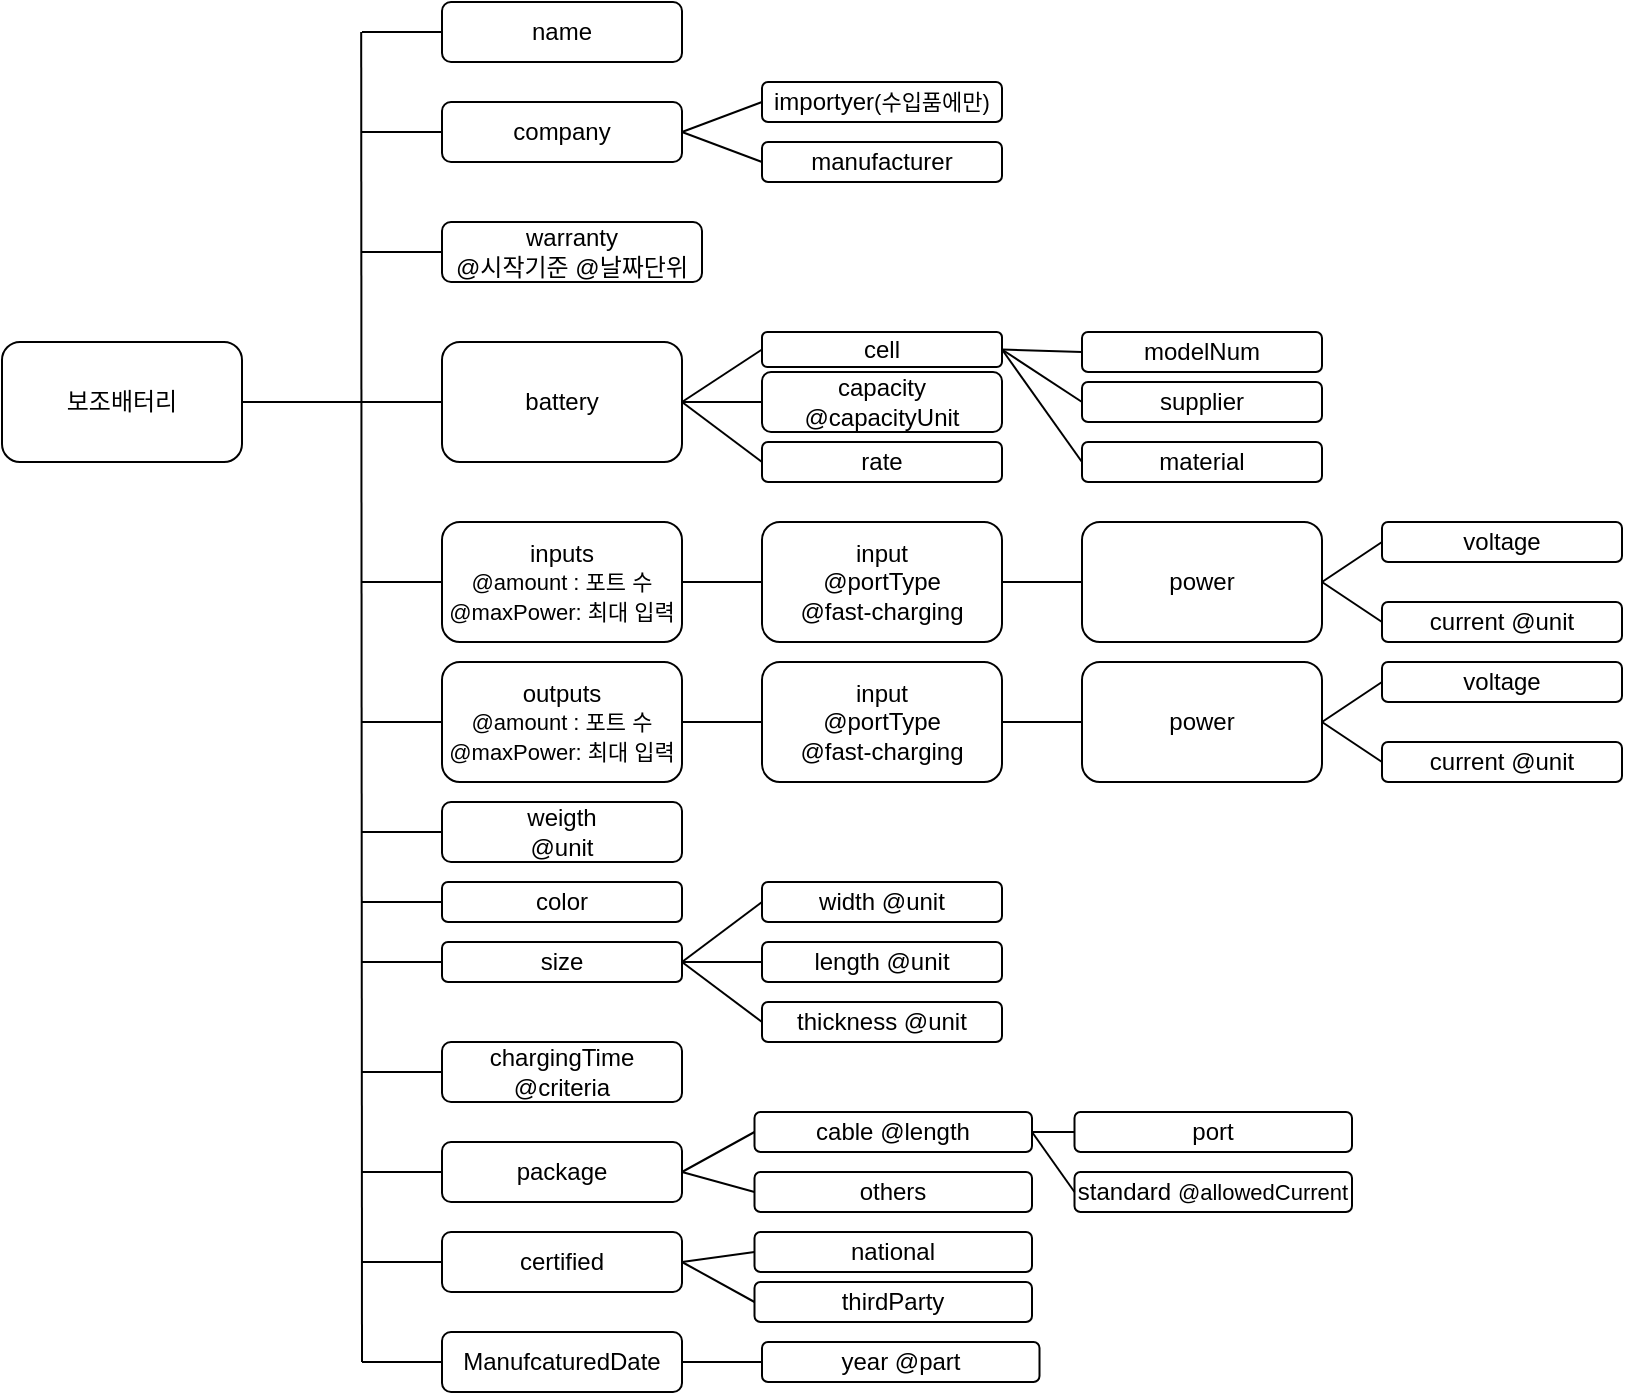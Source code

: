 <mxfile version="13.6.5">
    <diagram id="DZ3pnkFK0wD9aLxs2Ytn" name="페이지-1">
        <mxGraphModel dx="675" dy="568" grid="1" gridSize="10" guides="1" tooltips="1" connect="1" arrows="1" fold="1" page="1" pageScale="1" pageWidth="1169" pageHeight="827" math="0" shadow="0">
            <root>
                <mxCell id="0"/>
                <mxCell id="1" parent="0"/>
                <mxCell id="2" value="보조배터리" style="whiteSpace=wrap;html=1;rounded=1;" parent="1" vertex="1">
                    <mxGeometry x="60" y="300" width="120" height="60" as="geometry"/>
                </mxCell>
                <mxCell id="3" value="" style="endArrow=none;html=1;exitX=1;exitY=0.5;exitDx=0;exitDy=0;" parent="1" source="2" edge="1">
                    <mxGeometry width="50" height="50" relative="1" as="geometry">
                        <mxPoint x="250" y="350" as="sourcePoint"/>
                        <mxPoint x="240" y="330" as="targetPoint"/>
                    </mxGeometry>
                </mxCell>
                <mxCell id="5" value="" style="endArrow=none;html=1;" parent="1" edge="1">
                    <mxGeometry width="50" height="50" relative="1" as="geometry">
                        <mxPoint x="240" y="810" as="sourcePoint"/>
                        <mxPoint x="239.6" y="145" as="targetPoint"/>
                    </mxGeometry>
                </mxCell>
                <mxCell id="12" value="" style="endArrow=none;html=1;exitX=1;exitY=0.5;exitDx=0;exitDy=0;entryX=0;entryY=0.5;entryDx=0;entryDy=0;" parent="1" source="9" target="80" edge="1">
                    <mxGeometry width="50" height="50" relative="1" as="geometry">
                        <mxPoint x="520" y="280" as="sourcePoint"/>
                        <mxPoint x="430" y="195" as="targetPoint"/>
                    </mxGeometry>
                </mxCell>
                <mxCell id="23" value="cell" style="whiteSpace=wrap;html=1;rounded=1;" parent="1" vertex="1">
                    <mxGeometry x="440" y="295" width="120" height="17.5" as="geometry"/>
                </mxCell>
                <mxCell id="24" value="capacity @capacityUnit" style="whiteSpace=wrap;html=1;rounded=1;" parent="1" vertex="1">
                    <mxGeometry x="440" y="315" width="120" height="30" as="geometry"/>
                </mxCell>
                <mxCell id="25" value="material" style="whiteSpace=wrap;html=1;rounded=1;" parent="1" vertex="1">
                    <mxGeometry x="600" y="350" width="120" height="20" as="geometry"/>
                </mxCell>
                <mxCell id="26" value="supplier" style="whiteSpace=wrap;html=1;rounded=1;" parent="1" vertex="1">
                    <mxGeometry x="600" y="320" width="120" height="20" as="geometry"/>
                </mxCell>
                <mxCell id="27" value="modelNum" style="whiteSpace=wrap;html=1;rounded=1;" parent="1" vertex="1">
                    <mxGeometry x="600" y="295" width="120" height="20" as="geometry"/>
                </mxCell>
                <mxCell id="28" value="rate" style="whiteSpace=wrap;html=1;rounded=1;" parent="1" vertex="1">
                    <mxGeometry x="440" y="350" width="120" height="20" as="geometry"/>
                </mxCell>
                <mxCell id="43" value="power" style="whiteSpace=wrap;html=1;rounded=1;" parent="1" vertex="1">
                    <mxGeometry x="600" y="390" width="120" height="60" as="geometry"/>
                </mxCell>
                <mxCell id="47" value="" style="endArrow=none;html=1;exitX=1;exitY=0.5;exitDx=0;exitDy=0;entryX=0;entryY=0.5;entryDx=0;entryDy=0;" parent="1" source="23" target="26" edge="1">
                    <mxGeometry width="50" height="50" relative="1" as="geometry">
                        <mxPoint x="680" y="270" as="sourcePoint"/>
                        <mxPoint x="590" y="320" as="targetPoint"/>
                    </mxGeometry>
                </mxCell>
                <mxCell id="48" value="" style="endArrow=none;html=1;entryX=0;entryY=0.5;entryDx=0;entryDy=0;exitX=1;exitY=0.5;exitDx=0;exitDy=0;" parent="1" source="23" target="27" edge="1">
                    <mxGeometry width="50" height="50" relative="1" as="geometry">
                        <mxPoint x="560" y="330" as="sourcePoint"/>
                        <mxPoint x="727.96" y="267.98" as="targetPoint"/>
                    </mxGeometry>
                </mxCell>
                <mxCell id="49" value="" style="endArrow=none;html=1;entryX=0;entryY=0.5;entryDx=0;entryDy=0;" parent="1" target="28" edge="1">
                    <mxGeometry width="50" height="50" relative="1" as="geometry">
                        <mxPoint x="400" y="330" as="sourcePoint"/>
                        <mxPoint x="530" y="390" as="targetPoint"/>
                    </mxGeometry>
                </mxCell>
                <mxCell id="50" value="" style="endArrow=none;html=1;entryX=1;entryY=0.5;entryDx=0;entryDy=0;exitX=0;exitY=0.5;exitDx=0;exitDy=0;" parent="1" source="25" target="23" edge="1">
                    <mxGeometry width="50" height="50" relative="1" as="geometry">
                        <mxPoint x="680" y="370" as="sourcePoint"/>
                        <mxPoint x="730" y="320" as="targetPoint"/>
                    </mxGeometry>
                </mxCell>
                <mxCell id="51" value="" style="endArrow=none;html=1;entryX=0;entryY=0.5;entryDx=0;entryDy=0;" parent="1" target="24" edge="1">
                    <mxGeometry width="50" height="50" relative="1" as="geometry">
                        <mxPoint x="400" y="330" as="sourcePoint"/>
                        <mxPoint x="450" y="330" as="targetPoint"/>
                    </mxGeometry>
                </mxCell>
                <mxCell id="52" value="" style="endArrow=none;html=1;exitX=1;exitY=0.5;exitDx=0;exitDy=0;entryX=0;entryY=0.5;entryDx=0;entryDy=0;" parent="1" source="39" target="138" edge="1">
                    <mxGeometry width="50" height="50" relative="1" as="geometry">
                        <mxPoint x="440" y="530" as="sourcePoint"/>
                        <mxPoint x="460" y="420" as="targetPoint"/>
                    </mxGeometry>
                </mxCell>
                <mxCell id="53" value="voltage" style="whiteSpace=wrap;html=1;rounded=1;" parent="1" vertex="1">
                    <mxGeometry x="750" y="390" width="120" height="20" as="geometry"/>
                </mxCell>
                <mxCell id="54" value="current @unit" style="whiteSpace=wrap;html=1;rounded=1;" parent="1" vertex="1">
                    <mxGeometry x="750" y="430" width="120" height="20" as="geometry"/>
                </mxCell>
                <mxCell id="56" value="" style="endArrow=none;html=1;exitX=1;exitY=0.5;exitDx=0;exitDy=0;entryX=0;entryY=0.5;entryDx=0;entryDy=0;" parent="1" source="43" target="53" edge="1">
                    <mxGeometry width="50" height="50" relative="1" as="geometry">
                        <mxPoint x="420" y="460" as="sourcePoint"/>
                        <mxPoint x="470" y="410" as="targetPoint"/>
                    </mxGeometry>
                </mxCell>
                <mxCell id="57" value="" style="endArrow=none;html=1;exitX=1;exitY=0.5;exitDx=0;exitDy=0;entryX=0;entryY=0.5;entryDx=0;entryDy=0;" parent="1" source="43" target="54" edge="1">
                    <mxGeometry width="50" height="50" relative="1" as="geometry">
                        <mxPoint x="540" y="520" as="sourcePoint"/>
                        <mxPoint x="590" y="540" as="targetPoint"/>
                    </mxGeometry>
                </mxCell>
                <mxCell id="69" value="" style="endArrow=none;html=1;exitX=1;exitY=0.5;exitDx=0;exitDy=0;entryX=0;entryY=0.5;entryDx=0;entryDy=0;" parent="1" source="33" target="66" edge="1">
                    <mxGeometry width="50" height="50" relative="1" as="geometry">
                        <mxPoint x="420" y="760" as="sourcePoint"/>
                        <mxPoint x="470" y="710" as="targetPoint"/>
                    </mxGeometry>
                </mxCell>
                <mxCell id="70" value="" style="endArrow=none;html=1;exitX=1;exitY=0.5;exitDx=0;exitDy=0;entryX=0;entryY=0.5;entryDx=0;entryDy=0;" parent="1" source="33" target="67" edge="1">
                    <mxGeometry width="50" height="50" relative="1" as="geometry">
                        <mxPoint x="400" y="710" as="sourcePoint"/>
                        <mxPoint x="430" y="710" as="targetPoint"/>
                    </mxGeometry>
                </mxCell>
                <mxCell id="72" value="" style="endArrow=none;html=1;entryX=0;entryY=0.5;entryDx=0;entryDy=0;exitX=1;exitY=0.5;exitDx=0;exitDy=0;" parent="1" source="33" target="68" edge="1">
                    <mxGeometry width="50" height="50" relative="1" as="geometry">
                        <mxPoint x="410" y="680" as="sourcePoint"/>
                        <mxPoint x="470" y="710" as="targetPoint"/>
                    </mxGeometry>
                </mxCell>
                <mxCell id="73" value="" style="endArrow=none;html=1;exitX=1;exitY=0.5;exitDx=0;exitDy=0;entryX=0;entryY=0.5;entryDx=0;entryDy=0;" parent="1" source="17" target="23" edge="1">
                    <mxGeometry width="50" height="50" relative="1" as="geometry">
                        <mxPoint x="420" y="280" as="sourcePoint"/>
                        <mxPoint x="470" y="230" as="targetPoint"/>
                    </mxGeometry>
                </mxCell>
                <mxCell id="80" value="importyer&lt;font style=&quot;font-size: 11px&quot;&gt;(수입품에만)&lt;/font&gt;" style="whiteSpace=wrap;html=1;rounded=1;" parent="1" vertex="1">
                    <mxGeometry x="440" y="170" width="120" height="20" as="geometry"/>
                </mxCell>
                <mxCell id="81" value="manufacturer" style="whiteSpace=wrap;html=1;rounded=1;" parent="1" vertex="1">
                    <mxGeometry x="440" y="200" width="120" height="20" as="geometry"/>
                </mxCell>
                <mxCell id="83" value="" style="endArrow=none;html=1;entryX=1;entryY=0.5;entryDx=0;entryDy=0;exitX=0;exitY=0.5;exitDx=0;exitDy=0;" parent="1" source="81" target="9" edge="1">
                    <mxGeometry width="50" height="50" relative="1" as="geometry">
                        <mxPoint x="460" y="240" as="sourcePoint"/>
                        <mxPoint x="290" y="205" as="targetPoint"/>
                    </mxGeometry>
                </mxCell>
                <mxCell id="87" value="" style="group" parent="1" vertex="1" connectable="0">
                    <mxGeometry x="240" y="530" width="160" height="30" as="geometry"/>
                </mxCell>
                <mxCell id="77" value="weigth&lt;br&gt;@unit" style="whiteSpace=wrap;html=1;rounded=1;" parent="87" vertex="1">
                    <mxGeometry x="40" width="120" height="30" as="geometry"/>
                </mxCell>
                <mxCell id="78" value="" style="endArrow=none;html=1;entryX=0;entryY=0.5;entryDx=0;entryDy=0;" parent="87" target="77" edge="1">
                    <mxGeometry width="50" height="50" relative="1" as="geometry">
                        <mxPoint y="15" as="sourcePoint"/>
                        <mxPoint x="-30" y="-60" as="targetPoint"/>
                    </mxGeometry>
                </mxCell>
                <mxCell id="90" value="" style="group" parent="1" vertex="1" connectable="0">
                    <mxGeometry x="240" y="570" width="160" height="20" as="geometry"/>
                </mxCell>
                <mxCell id="85" value="color" style="whiteSpace=wrap;html=1;rounded=1;" parent="90" vertex="1">
                    <mxGeometry x="40" width="120" height="20" as="geometry"/>
                </mxCell>
                <mxCell id="86" value="" style="endArrow=none;html=1;entryX=0;entryY=0.5;entryDx=0;entryDy=0;" parent="90" target="85" edge="1">
                    <mxGeometry width="50" height="50" relative="1" as="geometry">
                        <mxPoint y="10" as="sourcePoint"/>
                        <mxPoint x="230" y="-260" as="targetPoint"/>
                    </mxGeometry>
                </mxCell>
                <mxCell id="93" value="" style="group" parent="1" vertex="1" connectable="0">
                    <mxGeometry x="240" y="390" width="160" height="60" as="geometry"/>
                </mxCell>
                <mxCell id="38" value="" style="endArrow=none;html=1;entryX=0;entryY=0.5;entryDx=0;entryDy=0;" parent="93" target="39" edge="1">
                    <mxGeometry width="50" height="50" relative="1" as="geometry">
                        <mxPoint y="30" as="sourcePoint"/>
                        <mxPoint x="40" y="210" as="targetPoint"/>
                    </mxGeometry>
                </mxCell>
                <mxCell id="39" value="&lt;font&gt;&lt;font style=&quot;font-size: 12px&quot;&gt;inputs&lt;/font&gt;&lt;br&gt;&lt;span style=&quot;font-size: 11px&quot;&gt;@amount : 포트 수&lt;/span&gt;&lt;br&gt;&lt;span style=&quot;font-size: 11px&quot;&gt;@maxPower: 최대 입력&lt;/span&gt;&lt;/font&gt;" style="whiteSpace=wrap;html=1;rounded=1;" parent="93" vertex="1">
                    <mxGeometry x="40" width="120" height="60" as="geometry"/>
                </mxCell>
                <mxCell id="94" value="" style="group" parent="1" vertex="1" connectable="0">
                    <mxGeometry x="240" y="300" width="160" height="90" as="geometry"/>
                </mxCell>
                <mxCell id="15" value="" style="endArrow=none;html=1;entryX=0;entryY=0.5;entryDx=0;entryDy=0;" parent="94" target="17" edge="1">
                    <mxGeometry width="50" height="50" relative="1" as="geometry">
                        <mxPoint y="30" as="sourcePoint"/>
                        <mxPoint x="150" y="110" as="targetPoint"/>
                    </mxGeometry>
                </mxCell>
                <mxCell id="17" value="battery" style="whiteSpace=wrap;html=1;rounded=1;" parent="94" vertex="1">
                    <mxGeometry x="40" width="120" height="60" as="geometry"/>
                </mxCell>
                <mxCell id="95" value="" style="group" parent="1" vertex="1" connectable="0">
                    <mxGeometry x="240" y="240" width="170" height="30" as="geometry"/>
                </mxCell>
                <mxCell id="16" value="warranty&lt;br&gt;@시작기준 @날짜단위" style="whiteSpace=wrap;html=1;rounded=1;" parent="95" vertex="1">
                    <mxGeometry x="40" width="130" height="30" as="geometry"/>
                </mxCell>
                <mxCell id="84" value="" style="endArrow=none;html=1;entryX=0;entryY=0.5;entryDx=0;entryDy=0;" parent="95" target="16" edge="1">
                    <mxGeometry width="50" height="50" relative="1" as="geometry">
                        <mxPoint y="15" as="sourcePoint"/>
                        <mxPoint x="230" y="170" as="targetPoint"/>
                    </mxGeometry>
                </mxCell>
                <mxCell id="96" value="" style="group" parent="1" vertex="1" connectable="0">
                    <mxGeometry x="240" y="180" width="160" height="30" as="geometry"/>
                </mxCell>
                <mxCell id="9" value="company" style="whiteSpace=wrap;html=1;rounded=1;" parent="96" vertex="1">
                    <mxGeometry x="40" width="120" height="30" as="geometry"/>
                </mxCell>
                <mxCell id="82" value="" style="endArrow=none;html=1;entryX=0;entryY=0.5;entryDx=0;entryDy=0;" parent="96" target="9" edge="1">
                    <mxGeometry width="50" height="50" relative="1" as="geometry">
                        <mxPoint y="15" as="sourcePoint"/>
                        <mxPoint x="230" y="30" as="targetPoint"/>
                    </mxGeometry>
                </mxCell>
                <mxCell id="97" value="" style="group" parent="1" vertex="1" connectable="0">
                    <mxGeometry x="240" y="130" width="160" height="30" as="geometry"/>
                </mxCell>
                <mxCell id="7" value="name" style="whiteSpace=wrap;html=1;rounded=1;" parent="97" vertex="1">
                    <mxGeometry x="40" width="120" height="30" as="geometry"/>
                </mxCell>
                <mxCell id="79" value="" style="endArrow=none;html=1;entryX=0;entryY=0.5;entryDx=0;entryDy=0;" parent="97" target="7" edge="1">
                    <mxGeometry width="50" height="50" relative="1" as="geometry">
                        <mxPoint y="15" as="sourcePoint"/>
                        <mxPoint x="-30" y="-20" as="targetPoint"/>
                    </mxGeometry>
                </mxCell>
                <mxCell id="98" value="" style="group" parent="1" vertex="1" connectable="0">
                    <mxGeometry x="240" y="600" width="160" height="20" as="geometry"/>
                </mxCell>
                <mxCell id="32" value="" style="endArrow=none;html=1;entryX=0;entryY=0.5;entryDx=0;entryDy=0;" parent="98" target="33" edge="1">
                    <mxGeometry width="50" height="50" relative="1" as="geometry">
                        <mxPoint y="10" as="sourcePoint"/>
                        <mxPoint x="150" y="40" as="targetPoint"/>
                    </mxGeometry>
                </mxCell>
                <mxCell id="33" value="size" style="whiteSpace=wrap;html=1;rounded=1;" parent="98" vertex="1">
                    <mxGeometry x="40" width="120" height="20" as="geometry"/>
                </mxCell>
                <mxCell id="101" value="" style="group" parent="1" vertex="1" connectable="0">
                    <mxGeometry x="440" y="570" width="120" height="80" as="geometry"/>
                </mxCell>
                <mxCell id="66" value="width @unit" style="whiteSpace=wrap;html=1;rounded=1;" parent="101" vertex="1">
                    <mxGeometry width="120" height="20" as="geometry"/>
                </mxCell>
                <mxCell id="67" value="length @unit" style="whiteSpace=wrap;html=1;rounded=1;" parent="101" vertex="1">
                    <mxGeometry y="30" width="120" height="20" as="geometry"/>
                </mxCell>
                <mxCell id="68" value="thickness @unit" style="whiteSpace=wrap;html=1;rounded=1;" parent="101" vertex="1">
                    <mxGeometry y="60" width="120" height="20" as="geometry"/>
                </mxCell>
                <mxCell id="106" value="" style="group" parent="1" vertex="1" connectable="0">
                    <mxGeometry x="240" y="650" width="160" height="30" as="geometry"/>
                </mxCell>
                <mxCell id="107" value="chargingTime&lt;br&gt;@criteria" style="whiteSpace=wrap;html=1;rounded=1;" parent="106" vertex="1">
                    <mxGeometry x="40" width="120" height="30" as="geometry"/>
                </mxCell>
                <mxCell id="108" value="" style="endArrow=none;html=1;entryX=0;entryY=0.5;entryDx=0;entryDy=0;" parent="106" target="107" edge="1">
                    <mxGeometry width="50" height="50" relative="1" as="geometry">
                        <mxPoint y="15" as="sourcePoint"/>
                        <mxPoint x="-30" y="-60" as="targetPoint"/>
                    </mxGeometry>
                </mxCell>
                <mxCell id="109" value="" style="group" parent="1" vertex="1" connectable="0">
                    <mxGeometry x="240" y="700" width="160" height="30" as="geometry"/>
                </mxCell>
                <mxCell id="110" value="package" style="whiteSpace=wrap;html=1;rounded=1;" parent="109" vertex="1">
                    <mxGeometry x="40" width="120" height="30" as="geometry"/>
                </mxCell>
                <mxCell id="111" value="" style="endArrow=none;html=1;entryX=0;entryY=0.5;entryDx=0;entryDy=0;" parent="109" target="110" edge="1">
                    <mxGeometry width="50" height="50" relative="1" as="geometry">
                        <mxPoint y="15" as="sourcePoint"/>
                        <mxPoint x="-30" y="-60" as="targetPoint"/>
                    </mxGeometry>
                </mxCell>
                <mxCell id="112" value="" style="group" parent="1" vertex="1" connectable="0">
                    <mxGeometry x="390" y="685" width="185" height="30" as="geometry"/>
                </mxCell>
                <mxCell id="113" value="cable @length" style="whiteSpace=wrap;html=1;rounded=1;" parent="112" vertex="1">
                    <mxGeometry x="46.25" width="138.75" height="20" as="geometry"/>
                </mxCell>
                <mxCell id="114" value="" style="endArrow=none;html=1;entryX=0;entryY=0.5;entryDx=0;entryDy=0;exitX=1;exitY=0.5;exitDx=0;exitDy=0;" parent="1" source="110" target="113" edge="1">
                    <mxGeometry width="50" height="50" relative="1" as="geometry">
                        <mxPoint x="430" y="735" as="sourcePoint"/>
                        <mxPoint x="365.312" y="660" as="targetPoint"/>
                    </mxGeometry>
                </mxCell>
                <mxCell id="115" value="" style="group" parent="1" vertex="1" connectable="0">
                    <mxGeometry x="390" y="715" width="185" height="30" as="geometry"/>
                </mxCell>
                <mxCell id="116" value="others" style="whiteSpace=wrap;html=1;rounded=1;" parent="115" vertex="1">
                    <mxGeometry x="46.25" width="138.75" height="20" as="geometry"/>
                </mxCell>
                <mxCell id="117" value="" style="endArrow=none;html=1;entryX=0;entryY=0.5;entryDx=0;entryDy=0;exitX=1;exitY=0.5;exitDx=0;exitDy=0;" parent="1" source="110" target="116" edge="1">
                    <mxGeometry width="50" height="50" relative="1" as="geometry">
                        <mxPoint x="410.0" y="745.0" as="sourcePoint"/>
                        <mxPoint x="446.25" y="730" as="targetPoint"/>
                    </mxGeometry>
                </mxCell>
                <mxCell id="121" value="" style="group" parent="1" vertex="1" connectable="0">
                    <mxGeometry x="550" y="685" width="185" height="30" as="geometry"/>
                </mxCell>
                <mxCell id="122" value="port" style="whiteSpace=wrap;html=1;rounded=1;" parent="121" vertex="1">
                    <mxGeometry x="46.25" width="138.75" height="20" as="geometry"/>
                </mxCell>
                <mxCell id="123" value="" style="endArrow=none;html=1;entryX=0;entryY=0.5;entryDx=0;entryDy=0;exitX=1;exitY=0.5;exitDx=0;exitDy=0;" parent="1" source="113" target="122" edge="1">
                    <mxGeometry width="50" height="50" relative="1" as="geometry">
                        <mxPoint x="585.0" y="715.0" as="sourcePoint"/>
                        <mxPoint x="550.312" y="640" as="targetPoint"/>
                    </mxGeometry>
                </mxCell>
                <mxCell id="125" value="standard &lt;font style=&quot;font-size: 11px&quot;&gt;@allowedCurrent&lt;/font&gt;" style="whiteSpace=wrap;html=1;rounded=1;" parent="1" vertex="1">
                    <mxGeometry x="596.25" y="715" width="138.75" height="20" as="geometry"/>
                </mxCell>
                <mxCell id="126" value="" style="endArrow=none;html=1;entryX=0;entryY=0.5;entryDx=0;entryDy=0;exitX=1;exitY=0.5;exitDx=0;exitDy=0;" parent="1" source="113" target="125" edge="1">
                    <mxGeometry width="50" height="50" relative="1" as="geometry">
                        <mxPoint x="590" y="750" as="sourcePoint"/>
                        <mxPoint x="606.25" y="720" as="targetPoint"/>
                    </mxGeometry>
                </mxCell>
                <mxCell id="128" value="" style="group" parent="1" vertex="1" connectable="0">
                    <mxGeometry x="240" y="795" width="160" height="30" as="geometry"/>
                </mxCell>
                <mxCell id="129" value="ManufcaturedDate" style="whiteSpace=wrap;html=1;rounded=1;" parent="128" vertex="1">
                    <mxGeometry x="40" width="120" height="30" as="geometry"/>
                </mxCell>
                <mxCell id="130" value="" style="endArrow=none;html=1;entryX=0;entryY=0.5;entryDx=0;entryDy=0;" parent="128" target="129" edge="1">
                    <mxGeometry width="50" height="50" relative="1" as="geometry">
                        <mxPoint y="15" as="sourcePoint"/>
                        <mxPoint x="-30" y="-60" as="targetPoint"/>
                    </mxGeometry>
                </mxCell>
                <mxCell id="133" value="" style="endArrow=none;html=1;exitX=1;exitY=0.5;exitDx=0;exitDy=0;entryX=0;entryY=0.5;entryDx=0;entryDy=0;" parent="1" source="129" target="137" edge="1">
                    <mxGeometry width="50" height="50" relative="1" as="geometry">
                        <mxPoint x="585" y="730" as="sourcePoint"/>
                        <mxPoint x="450" y="785" as="targetPoint"/>
                    </mxGeometry>
                </mxCell>
                <mxCell id="137" value="year @part" style="whiteSpace=wrap;html=1;rounded=1;" parent="1" vertex="1">
                    <mxGeometry x="440" y="800" width="138.75" height="20" as="geometry"/>
                </mxCell>
                <mxCell id="138" value="input&lt;br&gt;@portType&lt;br&gt;@fast-charging" style="whiteSpace=wrap;html=1;rounded=1;" parent="1" vertex="1">
                    <mxGeometry x="440" y="390" width="120" height="60" as="geometry"/>
                </mxCell>
                <mxCell id="139" value="" style="endArrow=none;html=1;entryX=1;entryY=0.5;entryDx=0;entryDy=0;exitX=0;exitY=0.5;exitDx=0;exitDy=0;" parent="1" source="43" target="138" edge="1">
                    <mxGeometry width="50" height="50" relative="1" as="geometry">
                        <mxPoint x="620" y="420" as="sourcePoint"/>
                        <mxPoint x="450" y="430" as="targetPoint"/>
                    </mxGeometry>
                </mxCell>
                <mxCell id="142" value="power" style="whiteSpace=wrap;html=1;rounded=1;" parent="1" vertex="1">
                    <mxGeometry x="600" y="460" width="120" height="60" as="geometry"/>
                </mxCell>
                <mxCell id="143" value="" style="endArrow=none;html=1;exitX=1;exitY=0.5;exitDx=0;exitDy=0;entryX=0;entryY=0.5;entryDx=0;entryDy=0;" parent="1" source="148" target="149" edge="1">
                    <mxGeometry width="50" height="50" relative="1" as="geometry">
                        <mxPoint x="440" y="600" as="sourcePoint"/>
                        <mxPoint x="460" y="490" as="targetPoint"/>
                    </mxGeometry>
                </mxCell>
                <mxCell id="144" value="voltage" style="whiteSpace=wrap;html=1;rounded=1;" parent="1" vertex="1">
                    <mxGeometry x="750" y="460" width="120" height="20" as="geometry"/>
                </mxCell>
                <mxCell id="145" value="current @unit" style="whiteSpace=wrap;html=1;rounded=1;" parent="1" vertex="1">
                    <mxGeometry x="750" y="500" width="120" height="20" as="geometry"/>
                </mxCell>
                <mxCell id="146" value="" style="endArrow=none;html=1;exitX=1;exitY=0.5;exitDx=0;exitDy=0;entryX=0;entryY=0.5;entryDx=0;entryDy=0;" parent="1" source="142" target="144" edge="1">
                    <mxGeometry width="50" height="50" relative="1" as="geometry">
                        <mxPoint x="420" y="530" as="sourcePoint"/>
                        <mxPoint x="470" y="480" as="targetPoint"/>
                    </mxGeometry>
                </mxCell>
                <mxCell id="147" value="" style="endArrow=none;html=1;exitX=1;exitY=0.5;exitDx=0;exitDy=0;entryX=0;entryY=0.5;entryDx=0;entryDy=0;" parent="1" source="142" target="145" edge="1">
                    <mxGeometry width="50" height="50" relative="1" as="geometry">
                        <mxPoint x="540" y="590" as="sourcePoint"/>
                        <mxPoint x="590" y="610" as="targetPoint"/>
                    </mxGeometry>
                </mxCell>
                <mxCell id="148" value="&lt;font&gt;outputs&lt;br&gt;&lt;span style=&quot;font-size: 11px&quot;&gt;@amount : 포트 수&lt;/span&gt;&lt;br&gt;&lt;span style=&quot;font-size: 11px&quot;&gt;@maxPower: 최대 입력&lt;/span&gt;&lt;/font&gt;" style="whiteSpace=wrap;html=1;rounded=1;" parent="1" vertex="1">
                    <mxGeometry x="280" y="460" width="120" height="60" as="geometry"/>
                </mxCell>
                <mxCell id="149" value="input&lt;br&gt;@portType&lt;br&gt;@fast-charging" style="whiteSpace=wrap;html=1;rounded=1;" parent="1" vertex="1">
                    <mxGeometry x="440" y="460" width="120" height="60" as="geometry"/>
                </mxCell>
                <mxCell id="150" value="" style="endArrow=none;html=1;entryX=1;entryY=0.5;entryDx=0;entryDy=0;exitX=0;exitY=0.5;exitDx=0;exitDy=0;" parent="1" source="142" target="149" edge="1">
                    <mxGeometry width="50" height="50" relative="1" as="geometry">
                        <mxPoint x="620" y="490" as="sourcePoint"/>
                        <mxPoint x="450" y="500" as="targetPoint"/>
                    </mxGeometry>
                </mxCell>
                <mxCell id="152" value="" style="endArrow=none;html=1;entryX=0;entryY=0.5;entryDx=0;entryDy=0;" parent="1" target="148" edge="1">
                    <mxGeometry width="50" height="50" relative="1" as="geometry">
                        <mxPoint x="240" y="490" as="sourcePoint"/>
                        <mxPoint x="290" y="430" as="targetPoint"/>
                    </mxGeometry>
                </mxCell>
                <mxCell id="153" value="" style="group" vertex="1" connectable="0" parent="1">
                    <mxGeometry x="240" y="745" width="160" height="30" as="geometry"/>
                </mxCell>
                <mxCell id="155" value="" style="endArrow=none;html=1;entryX=0;entryY=0.5;entryDx=0;entryDy=0;" edge="1" parent="153">
                    <mxGeometry width="50" height="50" relative="1" as="geometry">
                        <mxPoint y="15" as="sourcePoint"/>
                        <mxPoint x="40" y="15" as="targetPoint"/>
                    </mxGeometry>
                </mxCell>
                <mxCell id="169" value="certified" style="whiteSpace=wrap;html=1;rounded=1;" vertex="1" parent="1">
                    <mxGeometry x="280" y="745" width="120" height="30" as="geometry"/>
                </mxCell>
                <mxCell id="170" value="" style="endArrow=none;html=1;exitX=1;exitY=0.5;exitDx=0;exitDy=0;entryX=0;entryY=0.5;entryDx=0;entryDy=0;" edge="1" parent="1" source="169" target="172">
                    <mxGeometry width="50" height="50" relative="1" as="geometry">
                        <mxPoint x="430" y="759.66" as="sourcePoint"/>
                        <mxPoint x="440" y="760" as="targetPoint"/>
                    </mxGeometry>
                </mxCell>
                <mxCell id="171" value="" style="group" vertex="1" connectable="0" parent="1">
                    <mxGeometry x="390" y="745" width="185" height="30" as="geometry"/>
                </mxCell>
                <mxCell id="172" value="national" style="whiteSpace=wrap;html=1;rounded=1;" vertex="1" parent="171">
                    <mxGeometry x="46.25" width="138.75" height="20" as="geometry"/>
                </mxCell>
                <mxCell id="173" value="thirdParty" style="whiteSpace=wrap;html=1;rounded=1;" vertex="1" parent="1">
                    <mxGeometry x="436.25" y="770" width="138.75" height="20" as="geometry"/>
                </mxCell>
                <mxCell id="174" value="" style="endArrow=none;html=1;exitX=1;exitY=0.5;exitDx=0;exitDy=0;entryX=0;entryY=0.5;entryDx=0;entryDy=0;" edge="1" parent="1" source="169" target="173">
                    <mxGeometry width="50" height="50" relative="1" as="geometry">
                        <mxPoint x="600" y="780" as="sourcePoint"/>
                        <mxPoint x="430" y="775" as="targetPoint"/>
                    </mxGeometry>
                </mxCell>
            </root>
        </mxGraphModel>
    </diagram>
</mxfile>